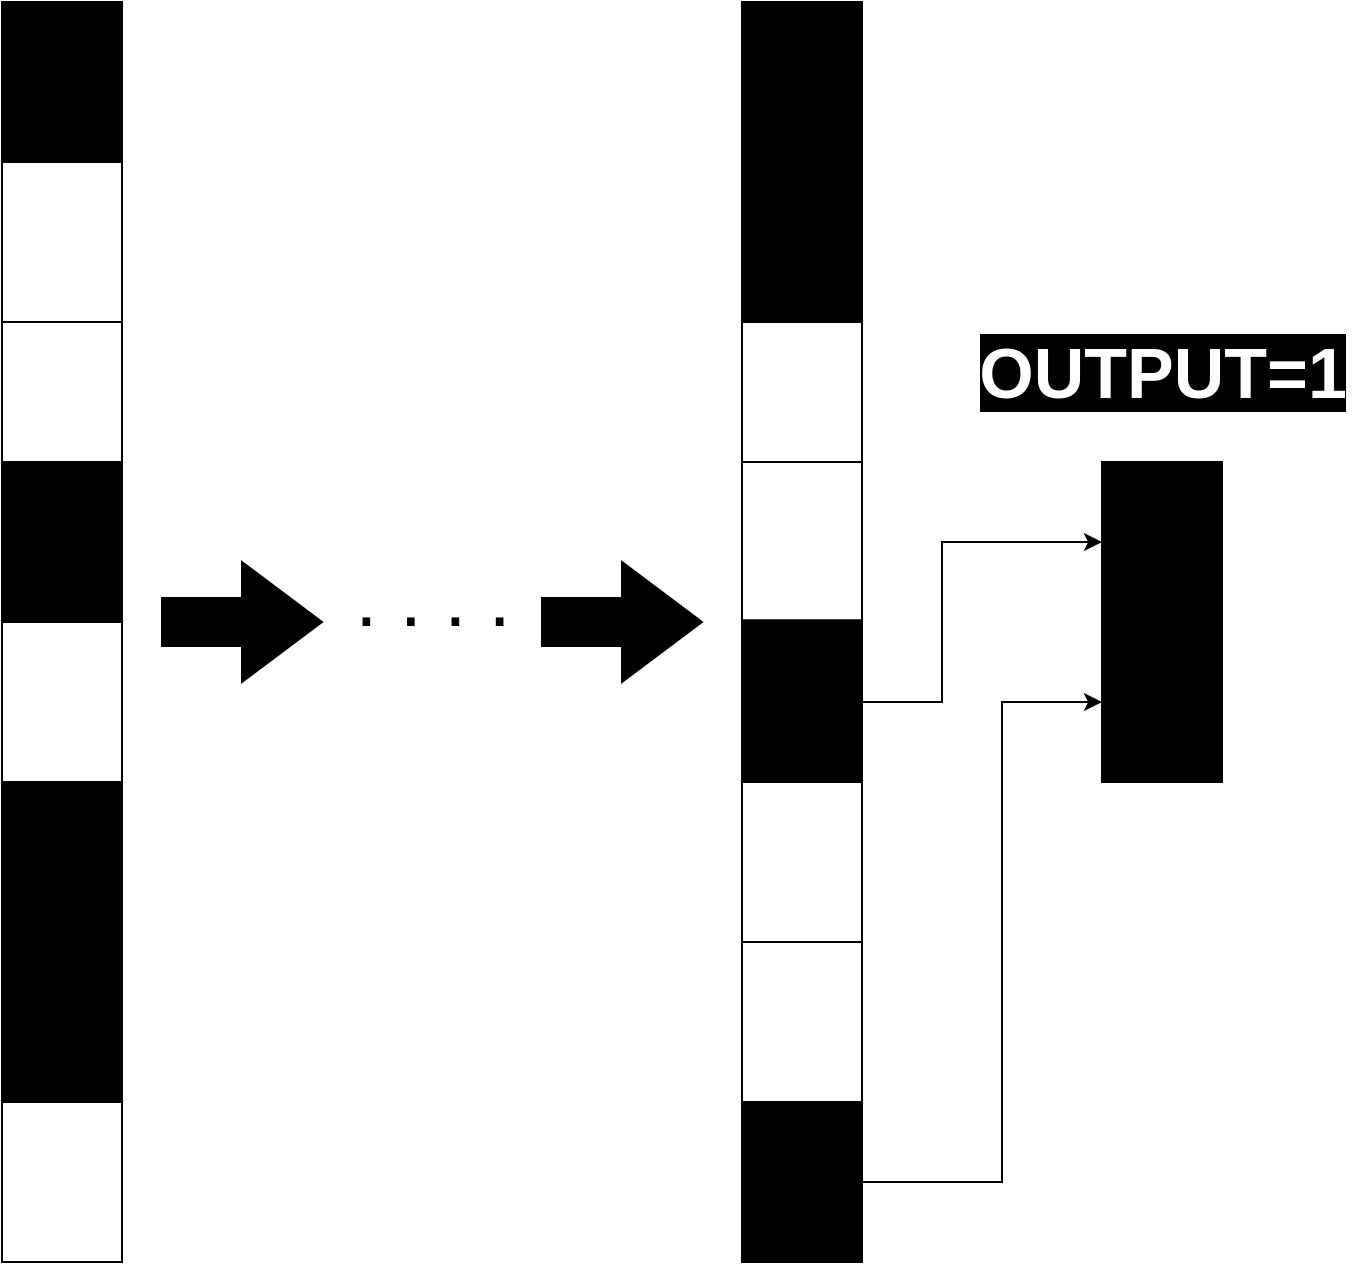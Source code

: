 <mxfile version="14.1.8" type="github"><diagram id="HsRst7q5kCrWygoYp_iJ" name="Page-1"><mxGraphModel dx="1331" dy="780" grid="1" gridSize="10" guides="1" tooltips="1" connect="1" arrows="1" fold="1" page="1" pageScale="1" pageWidth="850" pageHeight="1100" math="0" shadow="0"><root><mxCell id="0"/><mxCell id="1" parent="0"/><mxCell id="tVVRwUT3cbNP9ZpOm8E_-2" value="" style="rounded=0;whiteSpace=wrap;html=1;direction=south;" vertex="1" parent="1"><mxGeometry x="40" y="50" width="60" height="630" as="geometry"/></mxCell><mxCell id="tVVRwUT3cbNP9ZpOm8E_-3" style="edgeStyle=orthogonalEdgeStyle;rounded=0;orthogonalLoop=1;jettySize=auto;html=1;exitX=1;exitY=0.5;exitDx=0;exitDy=0;" edge="1" parent="1" source="tVVRwUT3cbNP9ZpOm8E_-2" target="tVVRwUT3cbNP9ZpOm8E_-2"><mxGeometry relative="1" as="geometry"/></mxCell><mxCell id="tVVRwUT3cbNP9ZpOm8E_-4" value="" style="endArrow=none;html=1;" edge="1" parent="1"><mxGeometry width="50" height="50" relative="1" as="geometry"><mxPoint x="40" y="359.17" as="sourcePoint"/><mxPoint x="100" y="359.17" as="targetPoint"/></mxGeometry></mxCell><mxCell id="tVVRwUT3cbNP9ZpOm8E_-5" value="" style="endArrow=none;html=1;" edge="1" parent="1"><mxGeometry width="50" height="50" relative="1" as="geometry"><mxPoint x="40" y="210.0" as="sourcePoint"/><mxPoint x="100" y="210.0" as="targetPoint"/></mxGeometry></mxCell><mxCell id="tVVRwUT3cbNP9ZpOm8E_-6" value="" style="endArrow=none;html=1;" edge="1" parent="1"><mxGeometry width="50" height="50" relative="1" as="geometry"><mxPoint x="40" y="520.0" as="sourcePoint"/><mxPoint x="100" y="520.0" as="targetPoint"/></mxGeometry></mxCell><mxCell id="tVVRwUT3cbNP9ZpOm8E_-7" value="" style="endArrow=none;html=1;" edge="1" parent="1"><mxGeometry width="50" height="50" relative="1" as="geometry"><mxPoint x="40" y="130.0" as="sourcePoint"/><mxPoint x="100" y="130.0" as="targetPoint"/></mxGeometry></mxCell><mxCell id="tVVRwUT3cbNP9ZpOm8E_-8" value="" style="endArrow=none;html=1;" edge="1" parent="1"><mxGeometry width="50" height="50" relative="1" as="geometry"><mxPoint x="40" y="440.0" as="sourcePoint"/><mxPoint x="100" y="440.0" as="targetPoint"/></mxGeometry></mxCell><mxCell id="tVVRwUT3cbNP9ZpOm8E_-9" value="" style="endArrow=none;html=1;" edge="1" parent="1"><mxGeometry width="50" height="50" relative="1" as="geometry"><mxPoint x="40" y="600.0" as="sourcePoint"/><mxPoint x="100" y="600.0" as="targetPoint"/></mxGeometry></mxCell><mxCell id="tVVRwUT3cbNP9ZpOm8E_-10" value="" style="endArrow=none;html=1;" edge="1" parent="1"><mxGeometry width="50" height="50" relative="1" as="geometry"><mxPoint x="40" y="280.0" as="sourcePoint"/><mxPoint x="100" y="280.0" as="targetPoint"/></mxGeometry></mxCell><mxCell id="tVVRwUT3cbNP9ZpOm8E_-14" value="" style="html=1;shadow=0;dashed=0;align=center;verticalAlign=middle;shape=mxgraph.arrows2.arrow;dy=0.6;dx=40;notch=0;fillColor=#000000;" vertex="1" parent="1"><mxGeometry x="120" y="330" width="80" height="60" as="geometry"/></mxCell><mxCell id="tVVRwUT3cbNP9ZpOm8E_-26" value="" style="group" vertex="1" connectable="0" parent="1"><mxGeometry x="410" y="50" width="60" height="630" as="geometry"/></mxCell><mxCell id="tVVRwUT3cbNP9ZpOm8E_-17" value="" style="rounded=0;whiteSpace=wrap;html=1;direction=south;" vertex="1" parent="tVVRwUT3cbNP9ZpOm8E_-26"><mxGeometry width="60" height="630" as="geometry"/></mxCell><mxCell id="tVVRwUT3cbNP9ZpOm8E_-18" style="edgeStyle=orthogonalEdgeStyle;rounded=0;orthogonalLoop=1;jettySize=auto;html=1;exitX=1;exitY=0.5;exitDx=0;exitDy=0;" edge="1" parent="tVVRwUT3cbNP9ZpOm8E_-26" source="tVVRwUT3cbNP9ZpOm8E_-17" target="tVVRwUT3cbNP9ZpOm8E_-17"><mxGeometry relative="1" as="geometry"/></mxCell><mxCell id="tVVRwUT3cbNP9ZpOm8E_-19" value="" style="endArrow=none;html=1;" edge="1" parent="tVVRwUT3cbNP9ZpOm8E_-26"><mxGeometry width="50" height="50" relative="1" as="geometry"><mxPoint y="309.17" as="sourcePoint"/><mxPoint x="60" y="309.17" as="targetPoint"/></mxGeometry></mxCell><mxCell id="tVVRwUT3cbNP9ZpOm8E_-20" value="" style="endArrow=none;html=1;" edge="1" parent="tVVRwUT3cbNP9ZpOm8E_-26"><mxGeometry width="50" height="50" relative="1" as="geometry"><mxPoint y="160.0" as="sourcePoint"/><mxPoint x="60" y="160.0" as="targetPoint"/></mxGeometry></mxCell><mxCell id="tVVRwUT3cbNP9ZpOm8E_-21" value="" style="endArrow=none;html=1;" edge="1" parent="tVVRwUT3cbNP9ZpOm8E_-26"><mxGeometry width="50" height="50" relative="1" as="geometry"><mxPoint y="470.0" as="sourcePoint"/><mxPoint x="60" y="470.0" as="targetPoint"/></mxGeometry></mxCell><mxCell id="tVVRwUT3cbNP9ZpOm8E_-22" value="" style="endArrow=none;html=1;" edge="1" parent="tVVRwUT3cbNP9ZpOm8E_-26"><mxGeometry width="50" height="50" relative="1" as="geometry"><mxPoint y="80" as="sourcePoint"/><mxPoint x="60" y="80" as="targetPoint"/></mxGeometry></mxCell><mxCell id="tVVRwUT3cbNP9ZpOm8E_-23" value="" style="endArrow=none;html=1;" edge="1" parent="tVVRwUT3cbNP9ZpOm8E_-26"><mxGeometry width="50" height="50" relative="1" as="geometry"><mxPoint y="390" as="sourcePoint"/><mxPoint x="60" y="390" as="targetPoint"/></mxGeometry></mxCell><mxCell id="tVVRwUT3cbNP9ZpOm8E_-24" value="" style="endArrow=none;html=1;" edge="1" parent="tVVRwUT3cbNP9ZpOm8E_-26"><mxGeometry width="50" height="50" relative="1" as="geometry"><mxPoint y="550" as="sourcePoint"/><mxPoint x="60" y="550" as="targetPoint"/></mxGeometry></mxCell><mxCell id="tVVRwUT3cbNP9ZpOm8E_-25" value="" style="endArrow=none;html=1;" edge="1" parent="tVVRwUT3cbNP9ZpOm8E_-26"><mxGeometry width="50" height="50" relative="1" as="geometry"><mxPoint y="230.0" as="sourcePoint"/><mxPoint x="60" y="230.0" as="targetPoint"/></mxGeometry></mxCell><mxCell id="tVVRwUT3cbNP9ZpOm8E_-52" value="" style="rounded=0;whiteSpace=wrap;html=1;fillColor=#000000;" vertex="1" parent="tVVRwUT3cbNP9ZpOm8E_-26"><mxGeometry width="60" height="80" as="geometry"/></mxCell><mxCell id="tVVRwUT3cbNP9ZpOm8E_-53" value="" style="rounded=0;whiteSpace=wrap;html=1;fillColor=#000000;" vertex="1" parent="tVVRwUT3cbNP9ZpOm8E_-26"><mxGeometry y="550" width="60" height="80" as="geometry"/></mxCell><mxCell id="tVVRwUT3cbNP9ZpOm8E_-55" value="" style="rounded=0;whiteSpace=wrap;html=1;fillColor=#000000;" vertex="1" parent="tVVRwUT3cbNP9ZpOm8E_-26"><mxGeometry y="310" width="60" height="80" as="geometry"/></mxCell><mxCell id="tVVRwUT3cbNP9ZpOm8E_-56" value="" style="rounded=0;whiteSpace=wrap;html=1;fillColor=#000000;" vertex="1" parent="tVVRwUT3cbNP9ZpOm8E_-26"><mxGeometry y="80" width="60" height="80" as="geometry"/></mxCell><mxCell id="tVVRwUT3cbNP9ZpOm8E_-30" value="&lt;font style=&quot;font-size: 40px&quot;&gt;. . . .&lt;/font&gt;" style="text;html=1;align=center;verticalAlign=middle;resizable=0;points=[];autosize=1;" vertex="1" parent="1"><mxGeometry x="210" y="332" width="90" height="30" as="geometry"/></mxCell><mxCell id="tVVRwUT3cbNP9ZpOm8E_-44" value="" style="rounded=0;whiteSpace=wrap;html=1;fillColor=#000000;" vertex="1" parent="1"><mxGeometry x="40" y="50" width="60" height="80" as="geometry"/></mxCell><mxCell id="tVVRwUT3cbNP9ZpOm8E_-45" value="" style="rounded=0;whiteSpace=wrap;html=1;fillColor=#000000;" vertex="1" parent="1"><mxGeometry x="40" y="280" width="60" height="80" as="geometry"/></mxCell><mxCell id="tVVRwUT3cbNP9ZpOm8E_-47" value="" style="rounded=0;whiteSpace=wrap;html=1;fillColor=#000000;" vertex="1" parent="1"><mxGeometry x="40" y="440" width="60" height="80" as="geometry"/></mxCell><mxCell id="tVVRwUT3cbNP9ZpOm8E_-48" value="" style="rounded=0;whiteSpace=wrap;html=1;fillColor=#000000;" vertex="1" parent="1"><mxGeometry x="40" y="520" width="60" height="80" as="geometry"/></mxCell><mxCell id="tVVRwUT3cbNP9ZpOm8E_-50" value="" style="endArrow=none;dashed=1;html=1;dashPattern=1 3;strokeWidth=2;fontColor=#FFFFFF;strokeColor=#FFFFFF;" edge="1" parent="1" target="tVVRwUT3cbNP9ZpOm8E_-47"><mxGeometry width="50" height="50" relative="1" as="geometry"><mxPoint x="40" y="520" as="sourcePoint"/><mxPoint x="90" y="470" as="targetPoint"/></mxGeometry></mxCell><mxCell id="tVVRwUT3cbNP9ZpOm8E_-51" value="" style="endArrow=none;html=1;strokeColor=#FFFFFF;fontColor=#FFFFFF;" edge="1" parent="1" target="tVVRwUT3cbNP9ZpOm8E_-47"><mxGeometry width="50" height="50" relative="1" as="geometry"><mxPoint x="40" y="520" as="sourcePoint"/><mxPoint x="90" y="470" as="targetPoint"/></mxGeometry></mxCell><mxCell id="tVVRwUT3cbNP9ZpOm8E_-75" value="&lt;font style=&quot;font-size: 35px&quot;&gt;&lt;b style=&quot;background-color: rgb(0 , 0 , 0)&quot;&gt;&lt;font style=&quot;font-size: 35px&quot;&gt;OUTPUT&lt;/font&gt;=1&lt;/b&gt;&lt;/font&gt;" style="text;html=1;align=center;verticalAlign=middle;resizable=0;points=[];autosize=1;fontColor=#FFFFFF;" vertex="1" parent="1"><mxGeometry x="520" y="220" width="200" height="30" as="geometry"/></mxCell><mxCell id="tVVRwUT3cbNP9ZpOm8E_-79" value="" style="html=1;shadow=0;dashed=0;align=center;verticalAlign=middle;shape=mxgraph.arrows2.arrow;dy=0.6;dx=40;notch=0;fillColor=#000000;" vertex="1" parent="1"><mxGeometry x="310" y="330" width="80" height="60" as="geometry"/></mxCell><mxCell id="tVVRwUT3cbNP9ZpOm8E_-80" value="" style="group" vertex="1" connectable="0" parent="1"><mxGeometry x="590" y="280" width="60" height="160" as="geometry"/></mxCell><mxCell id="tVVRwUT3cbNP9ZpOm8E_-68" value="" style="rounded=0;whiteSpace=wrap;html=1;fillColor=#000000;" vertex="1" parent="tVVRwUT3cbNP9ZpOm8E_-80"><mxGeometry width="60" height="80" as="geometry"/></mxCell><mxCell id="tVVRwUT3cbNP9ZpOm8E_-69" value="" style="rounded=0;whiteSpace=wrap;html=1;fillColor=#000000;" vertex="1" parent="tVVRwUT3cbNP9ZpOm8E_-80"><mxGeometry y="80" width="60" height="80" as="geometry"/></mxCell><mxCell id="tVVRwUT3cbNP9ZpOm8E_-82" style="edgeStyle=orthogonalEdgeStyle;rounded=0;orthogonalLoop=1;jettySize=auto;html=1;entryX=0;entryY=0.5;entryDx=0;entryDy=0;strokeColor=#000000;fontColor=#FFFFFF;" edge="1" parent="1" source="tVVRwUT3cbNP9ZpOm8E_-55" target="tVVRwUT3cbNP9ZpOm8E_-68"><mxGeometry relative="1" as="geometry"><Array as="points"><mxPoint x="510" y="400"/><mxPoint x="510" y="320"/></Array></mxGeometry></mxCell><mxCell id="tVVRwUT3cbNP9ZpOm8E_-83" style="edgeStyle=orthogonalEdgeStyle;rounded=0;orthogonalLoop=1;jettySize=auto;html=1;exitX=1;exitY=0.5;exitDx=0;exitDy=0;entryX=0;entryY=0.5;entryDx=0;entryDy=0;strokeColor=#000000;fontColor=#FFFFFF;" edge="1" parent="1" source="tVVRwUT3cbNP9ZpOm8E_-53" target="tVVRwUT3cbNP9ZpOm8E_-69"><mxGeometry relative="1" as="geometry"><Array as="points"><mxPoint x="540" y="640"/><mxPoint x="540" y="400"/></Array></mxGeometry></mxCell></root></mxGraphModel></diagram></mxfile>